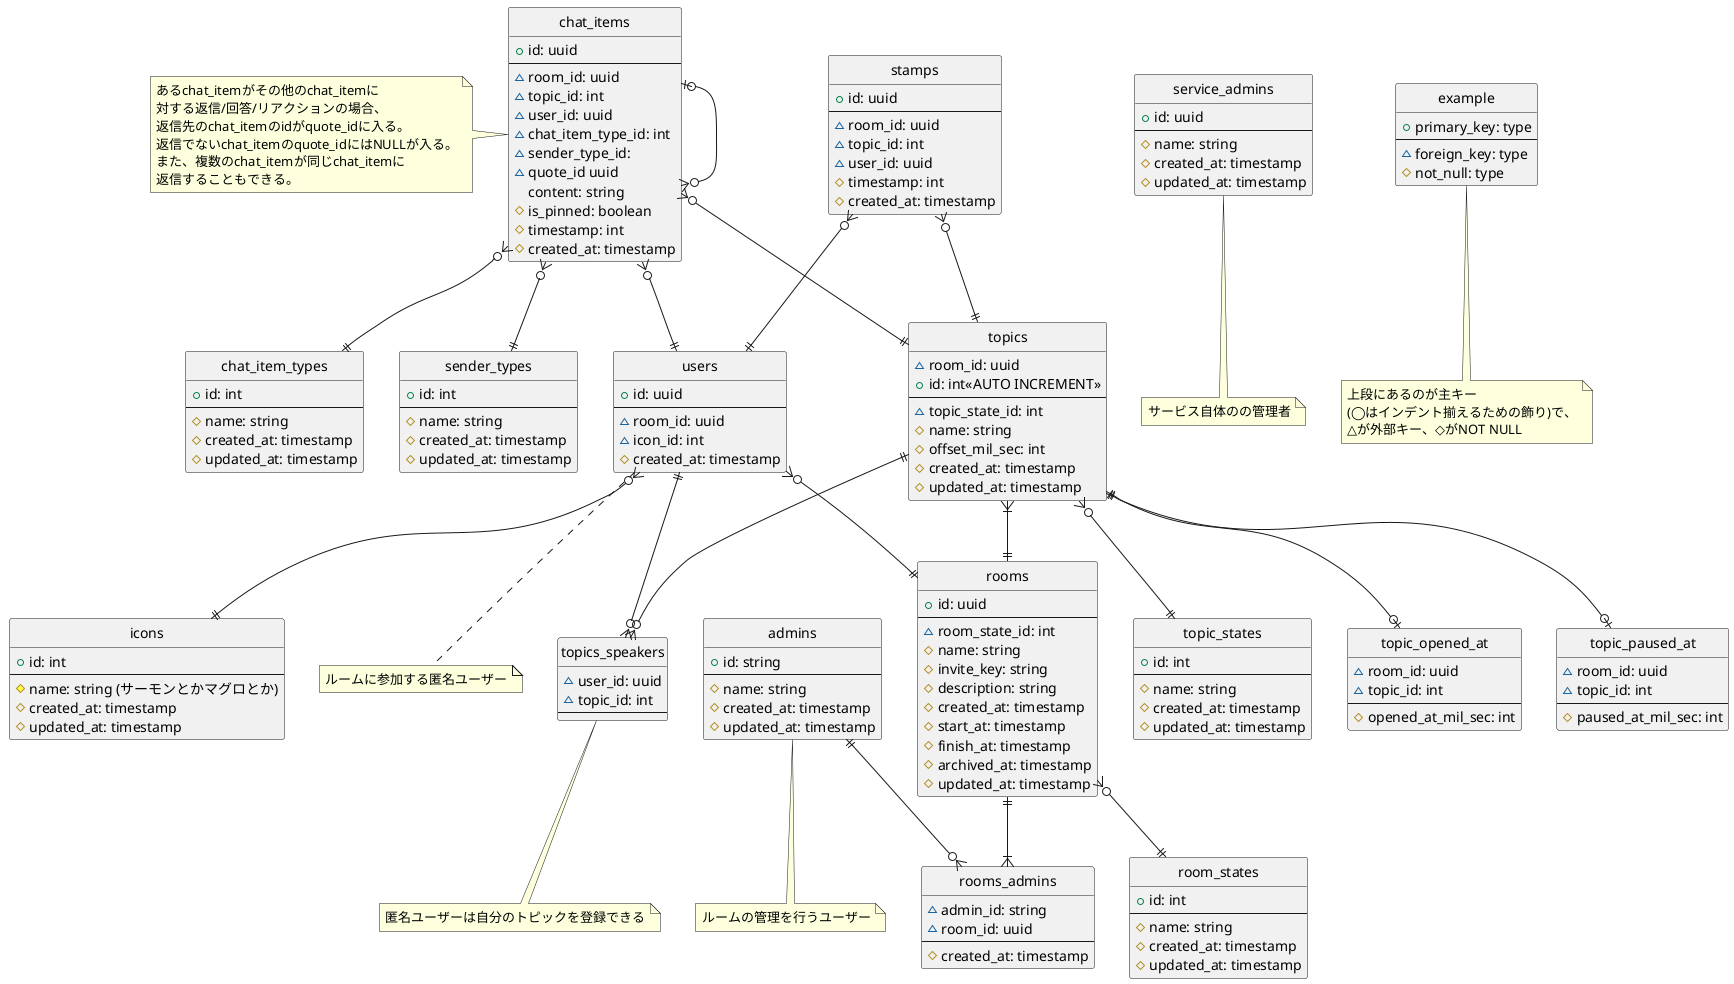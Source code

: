 @startuml

hide circle
skinparam inetype ortho

entity users {
    +id: uuid
    --
    ~room_id: uuid
    ~icon_id: int
    #created_at: timestamp
}
note bottom: ルームに参加する匿名ユーザー

entity topics_speakers{
    ~user_id: uuid
    ~topic_id: int
    --
}
note bottom: 匿名ユーザーは自分のトピックを登録できる

entity admins {
    +id: string
    --
    #name: string
    #created_at: timestamp
    #updated_at: timestamp
}
note bottom: ルームの管理を行うユーザー

entity rooms_admins {
    ~admin_id: string
    ~room_id: uuid
    --
    #created_at: timestamp
}

entity service_admins {
    +id: uuid
    --
    #name: string
    #created_at: timestamp
    #updated_at: timestamp
}
note bottom: サービス自体のの管理者

entity icons {
    +id: int
    --
    #name: string (サーモンとかマグロとか)
    #created_at: timestamp
    #updated_at: timestamp
}

entity rooms {
    +id: uuid
    --
    ~room_state_id: int
    #name: string
    #invite_key: string
    #description: string
    #created_at: timestamp
    #start_at: timestamp
    #finish_at: timestamp
    #archived_at: timestamp
    #updated_at: timestamp
}

entity room_states {
    +id: int
    --
    #name: string
    #created_at: timestamp
    #updated_at: timestamp
}

entity topics {
    ~room_id: uuid
    +id: int<<AUTO INCREMENT>>
    --
    ~topic_state_id: int
    #name: string
    #offset_mil_sec: int
    #created_at: timestamp
    #updated_at: timestamp
}

entity topic_states {
    +id: int
    --
    #name: string
    #created_at: timestamp
    #updated_at: timestamp
}

entity topic_opened_at {
    ~room_id: uuid
    ~topic_id: int
    --
    #opened_at_mil_sec: int
}

entity topic_paused_at{
    ~room_id: uuid
    ~topic_id: int
    --
    #paused_at_mil_sec: int
}

entity chat_items {
    +id: uuid
    --
    ~room_id: uuid
    ~topic_id: int
    ~user_id: uuid
    ~chat_item_type_id: int
    ~sender_type_id:
    ~quote_id uuid
    content: string
    #is_pinned: boolean
    #timestamp: int
    #created_at: timestamp
}
note left of chat_items
 あるchat_itemがその他のchat_itemに
 対する返信/回答/リアクションの場合、
 返信先のchat_itemのidがquote_idに入る。
 返信でないchat_itemのquote_idにはNULLが入る。
 また、複数のchat_itemが同じchat_itemに
 返信することもできる。
end note

entity chat_item_types {
    +id: int
    --
    #name: string
    #created_at: timestamp
    #updated_at: timestamp
}

entity sender_types {
    +id: int
    --
    #name: string
    #created_at: timestamp
    #updated_at: timestamp
}

entity stamps {
    +id: uuid
    --
    ~room_id: uuid
    ~topic_id: int
    ~user_id: uuid
    #timestamp: int
    #created_at: timestamp
}

users }o--|| icons
users }o--|| rooms
users ||--o{ topics_speakers
topics ||--o{ topics_speakers
admins ||--o{ rooms_admins
rooms ||--|{ rooms_admins
rooms }o--|| room_states
topics }|--|| rooms
topics }o--|| topic_states
topics ||--o| topic_opened_at
topics ||--o| topic_paused_at
chat_items }o--|| topics
chat_items }o--|| users
chat_items }o--|| chat_item_types
chat_items |o--o{ chat_items
chat_items }o--|| sender_types
stamps }o--|| topics
stamps }o--|| users

entity example {
    +primary_key: type
    --
    ~foreign_key: type
    #not_null: type
}
note bottom: 上段にあるのが主キー\n(◯はインデント揃えるための飾り)で、\n△が外部キー、◇がNOT NULL

@enduml
